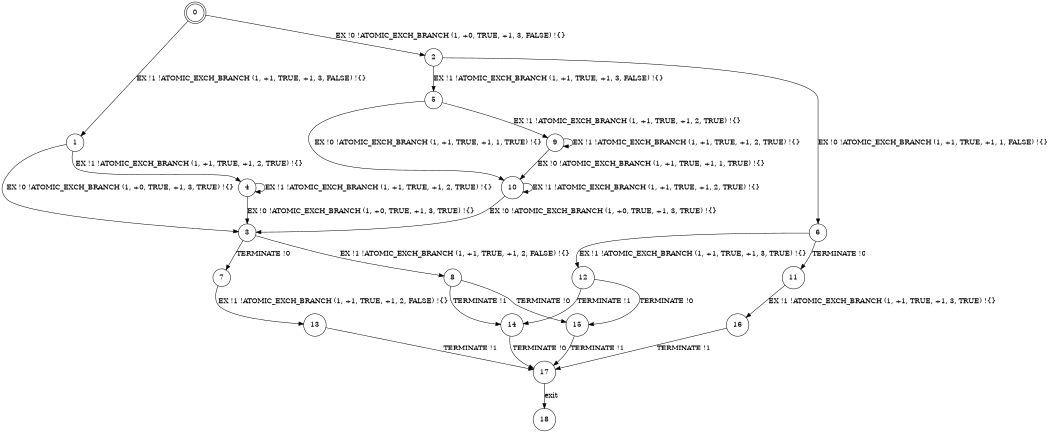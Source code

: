 digraph BCG {
size = "7, 10.5";
center = TRUE;
node [shape = circle];
0 [peripheries = 2];
0 -> 1 [label = "EX !1 !ATOMIC_EXCH_BRANCH (1, +1, TRUE, +1, 3, FALSE) !{}"];
0 -> 2 [label = "EX !0 !ATOMIC_EXCH_BRANCH (1, +0, TRUE, +1, 3, FALSE) !{}"];
1 -> 3 [label = "EX !0 !ATOMIC_EXCH_BRANCH (1, +0, TRUE, +1, 3, TRUE) !{}"];
1 -> 4 [label = "EX !1 !ATOMIC_EXCH_BRANCH (1, +1, TRUE, +1, 2, TRUE) !{}"];
2 -> 5 [label = "EX !1 !ATOMIC_EXCH_BRANCH (1, +1, TRUE, +1, 3, FALSE) !{}"];
2 -> 6 [label = "EX !0 !ATOMIC_EXCH_BRANCH (1, +1, TRUE, +1, 1, FALSE) !{}"];
3 -> 7 [label = "TERMINATE !0"];
3 -> 8 [label = "EX !1 !ATOMIC_EXCH_BRANCH (1, +1, TRUE, +1, 2, FALSE) !{}"];
4 -> 3 [label = "EX !0 !ATOMIC_EXCH_BRANCH (1, +0, TRUE, +1, 3, TRUE) !{}"];
4 -> 4 [label = "EX !1 !ATOMIC_EXCH_BRANCH (1, +1, TRUE, +1, 2, TRUE) !{}"];
5 -> 9 [label = "EX !1 !ATOMIC_EXCH_BRANCH (1, +1, TRUE, +1, 2, TRUE) !{}"];
5 -> 10 [label = "EX !0 !ATOMIC_EXCH_BRANCH (1, +1, TRUE, +1, 1, TRUE) !{}"];
6 -> 11 [label = "TERMINATE !0"];
6 -> 12 [label = "EX !1 !ATOMIC_EXCH_BRANCH (1, +1, TRUE, +1, 3, TRUE) !{}"];
7 -> 13 [label = "EX !1 !ATOMIC_EXCH_BRANCH (1, +1, TRUE, +1, 2, FALSE) !{}"];
8 -> 14 [label = "TERMINATE !1"];
8 -> 15 [label = "TERMINATE !0"];
9 -> 9 [label = "EX !1 !ATOMIC_EXCH_BRANCH (1, +1, TRUE, +1, 2, TRUE) !{}"];
9 -> 10 [label = "EX !0 !ATOMIC_EXCH_BRANCH (1, +1, TRUE, +1, 1, TRUE) !{}"];
10 -> 10 [label = "EX !1 !ATOMIC_EXCH_BRANCH (1, +1, TRUE, +1, 2, TRUE) !{}"];
10 -> 3 [label = "EX !0 !ATOMIC_EXCH_BRANCH (1, +0, TRUE, +1, 3, TRUE) !{}"];
11 -> 16 [label = "EX !1 !ATOMIC_EXCH_BRANCH (1, +1, TRUE, +1, 3, TRUE) !{}"];
12 -> 14 [label = "TERMINATE !1"];
12 -> 15 [label = "TERMINATE !0"];
13 -> 17 [label = "TERMINATE !1"];
14 -> 17 [label = "TERMINATE !0"];
15 -> 17 [label = "TERMINATE !1"];
16 -> 17 [label = "TERMINATE !1"];
17 -> 18 [label = "exit"];
}
